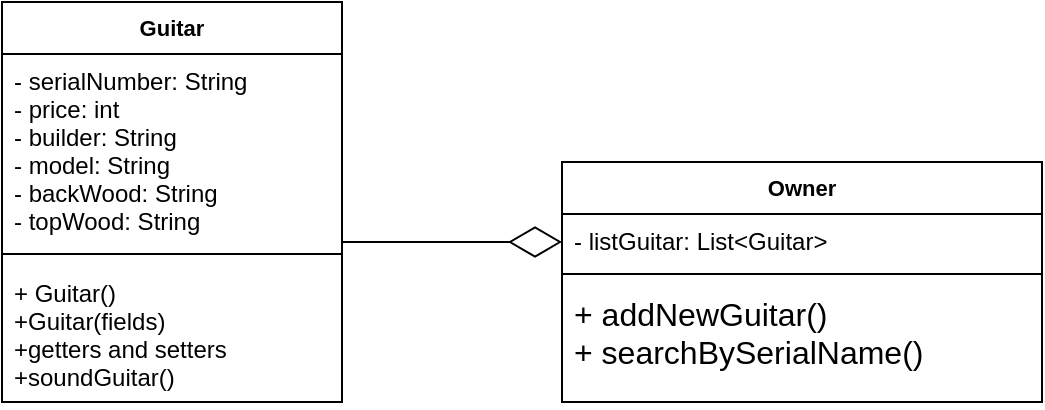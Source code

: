 <mxfile version="14.7.2" type="google"><diagram id="C5RBs43oDa-KdzZeNtuy" name="Page-1"><mxGraphModel dx="677" dy="396" grid="1" gridSize="10" guides="1" tooltips="1" connect="1" arrows="1" fold="1" page="1" pageScale="1" pageWidth="827" pageHeight="1169" math="0" shadow="0"><root><mxCell id="WIyWlLk6GJQsqaUBKTNV-0"/><mxCell id="WIyWlLk6GJQsqaUBKTNV-1" parent="WIyWlLk6GJQsqaUBKTNV-0"/><mxCell id="360syQiwdF3i5OHJOizJ-4" value="" style="endArrow=none;html=1;" edge="1" parent="WIyWlLk6GJQsqaUBKTNV-1"><mxGeometry width="50" height="50" relative="1" as="geometry"><mxPoint x="240" y="180" as="sourcePoint"/><mxPoint x="240" y="180" as="targetPoint"/></mxGeometry></mxCell><mxCell id="360syQiwdF3i5OHJOizJ-10" value="Guitar" style="swimlane;fontStyle=1;align=center;verticalAlign=top;childLayout=stackLayout;horizontal=1;startSize=26;horizontalStack=0;resizeParent=1;resizeParentMax=0;resizeLast=0;collapsible=1;marginBottom=0;fontSize=11;" vertex="1" parent="WIyWlLk6GJQsqaUBKTNV-1"><mxGeometry x="190" y="120" width="170" height="200" as="geometry"/></mxCell><mxCell id="360syQiwdF3i5OHJOizJ-11" value="- serialNumber: String &#10;- price: int &#10;- builder: String&#10;- model: String&#10;- backWood: String&#10;- topWood: String" style="text;strokeColor=none;fillColor=none;align=left;verticalAlign=top;spacingLeft=4;spacingRight=4;overflow=hidden;rotatable=0;points=[[0,0.5],[1,0.5]];portConstraint=eastwest;" vertex="1" parent="360syQiwdF3i5OHJOizJ-10"><mxGeometry y="26" width="170" height="94" as="geometry"/></mxCell><mxCell id="360syQiwdF3i5OHJOizJ-12" value="" style="line;strokeWidth=1;fillColor=none;align=left;verticalAlign=middle;spacingTop=-1;spacingLeft=3;spacingRight=3;rotatable=0;labelPosition=right;points=[];portConstraint=eastwest;" vertex="1" parent="360syQiwdF3i5OHJOizJ-10"><mxGeometry y="120" width="170" height="12" as="geometry"/></mxCell><mxCell id="360syQiwdF3i5OHJOizJ-13" value="+ Guitar()&#10;+Guitar(fields)&#10;+getters and setters&#10;+soundGuitar()" style="text;strokeColor=none;fillColor=none;align=left;verticalAlign=top;spacingLeft=4;spacingRight=4;overflow=hidden;rotatable=0;points=[[0,0.5],[1,0.5]];portConstraint=eastwest;" vertex="1" parent="360syQiwdF3i5OHJOizJ-10"><mxGeometry y="132" width="170" height="68" as="geometry"/></mxCell><mxCell id="360syQiwdF3i5OHJOizJ-18" value="Owner&#10;" style="swimlane;fontStyle=1;align=center;verticalAlign=top;childLayout=stackLayout;horizontal=1;startSize=26;horizontalStack=0;resizeParent=1;resizeParentMax=0;resizeLast=0;collapsible=1;marginBottom=0;fontSize=11;" vertex="1" parent="WIyWlLk6GJQsqaUBKTNV-1"><mxGeometry x="470" y="200" width="240" height="120" as="geometry"/></mxCell><mxCell id="360syQiwdF3i5OHJOizJ-19" value="- listGuitar: List&lt;Guitar&gt;" style="text;strokeColor=none;fillColor=none;align=left;verticalAlign=top;spacingLeft=4;spacingRight=4;overflow=hidden;rotatable=0;points=[[0,0.5],[1,0.5]];portConstraint=eastwest;" vertex="1" parent="360syQiwdF3i5OHJOizJ-18"><mxGeometry y="26" width="240" height="26" as="geometry"/></mxCell><mxCell id="360syQiwdF3i5OHJOizJ-20" value="" style="line;strokeWidth=1;fillColor=none;align=left;verticalAlign=middle;spacingTop=-1;spacingLeft=3;spacingRight=3;rotatable=0;labelPosition=right;points=[];portConstraint=eastwest;" vertex="1" parent="360syQiwdF3i5OHJOizJ-18"><mxGeometry y="52" width="240" height="8" as="geometry"/></mxCell><mxCell id="360syQiwdF3i5OHJOizJ-21" value="+ addNewGuitar()&#10;+ searchBySerialName()&#10;" style="text;strokeColor=none;fillColor=none;align=left;verticalAlign=top;spacingLeft=4;spacingRight=4;overflow=hidden;rotatable=0;points=[[0,0.5],[1,0.5]];portConstraint=eastwest;fontSize=16;" vertex="1" parent="360syQiwdF3i5OHJOizJ-18"><mxGeometry y="60" width="240" height="60" as="geometry"/></mxCell><mxCell id="360syQiwdF3i5OHJOizJ-23" value="" style="endArrow=diamondThin;endFill=0;endSize=24;html=1;fontSize=16;align=left;" edge="1" parent="WIyWlLk6GJQsqaUBKTNV-1"><mxGeometry width="160" relative="1" as="geometry"><mxPoint x="360" y="240" as="sourcePoint"/><mxPoint x="470" y="240" as="targetPoint"/></mxGeometry></mxCell></root></mxGraphModel></diagram></mxfile>